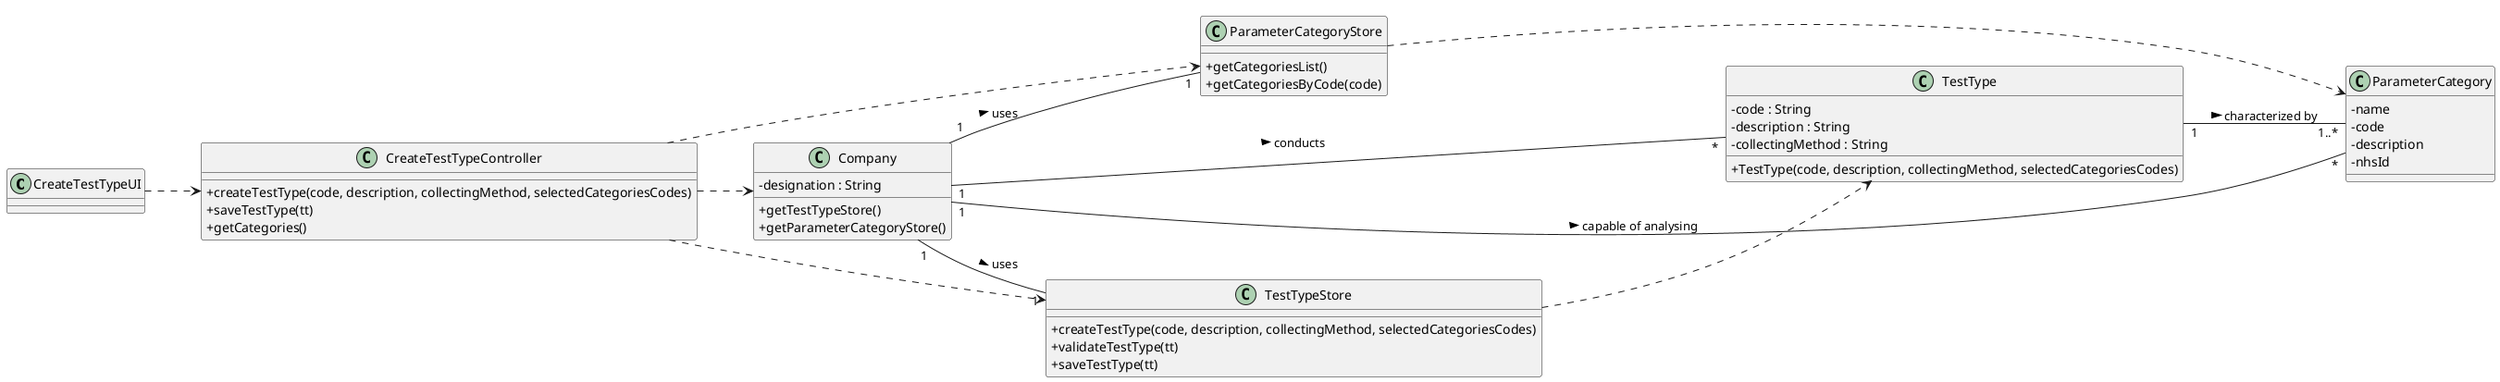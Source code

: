 @startuml
skinparam classAttributeIconSize 0
left to right direction
class CreateTestTypeUI{
}

class CreateTestTypeController{
+createTestType(code, description, collectingMethod, selectedCategoriesCodes)
+saveTestType(tt)
+getCategories()
}

class TestType {
- code : String
- description : String
- collectingMethod : String
+TestType(code, description, collectingMethod, selectedCategoriesCodes)
}

class ParameterCategoryStore {
+getCategoriesList()
+getCategoriesByCode(code)
}

class ParameterCategory{
- name
- code
- description
- nhsId
}

class Company {
-designation : String
+getTestTypeStore()
+getParameterCategoryStore()
}

class TestTypeStore {
+createTestType(code, description, collectingMethod, selectedCategoriesCodes)
+validateTestType(tt)
+saveTestType(tt)
}


CreateTestTypeUI ..> CreateTestTypeController
CreateTestTypeController ..> Company
CreateTestTypeController ..> ParameterCategoryStore
CreateTestTypeController ..> TestTypeStore
TestTypeStore ..> TestType
ParameterCategoryStore ..> ParameterCategory
Company "1" -- "1" ParameterCategoryStore : uses >
Company "1" -- "1" TestTypeStore : uses >
TestType "1" -- "1..*" ParameterCategory : characterized by >
Company "1" -- "*" TestType : conducts >
Company "1" -- "*" ParameterCategory : capable of analysing >





@enduml